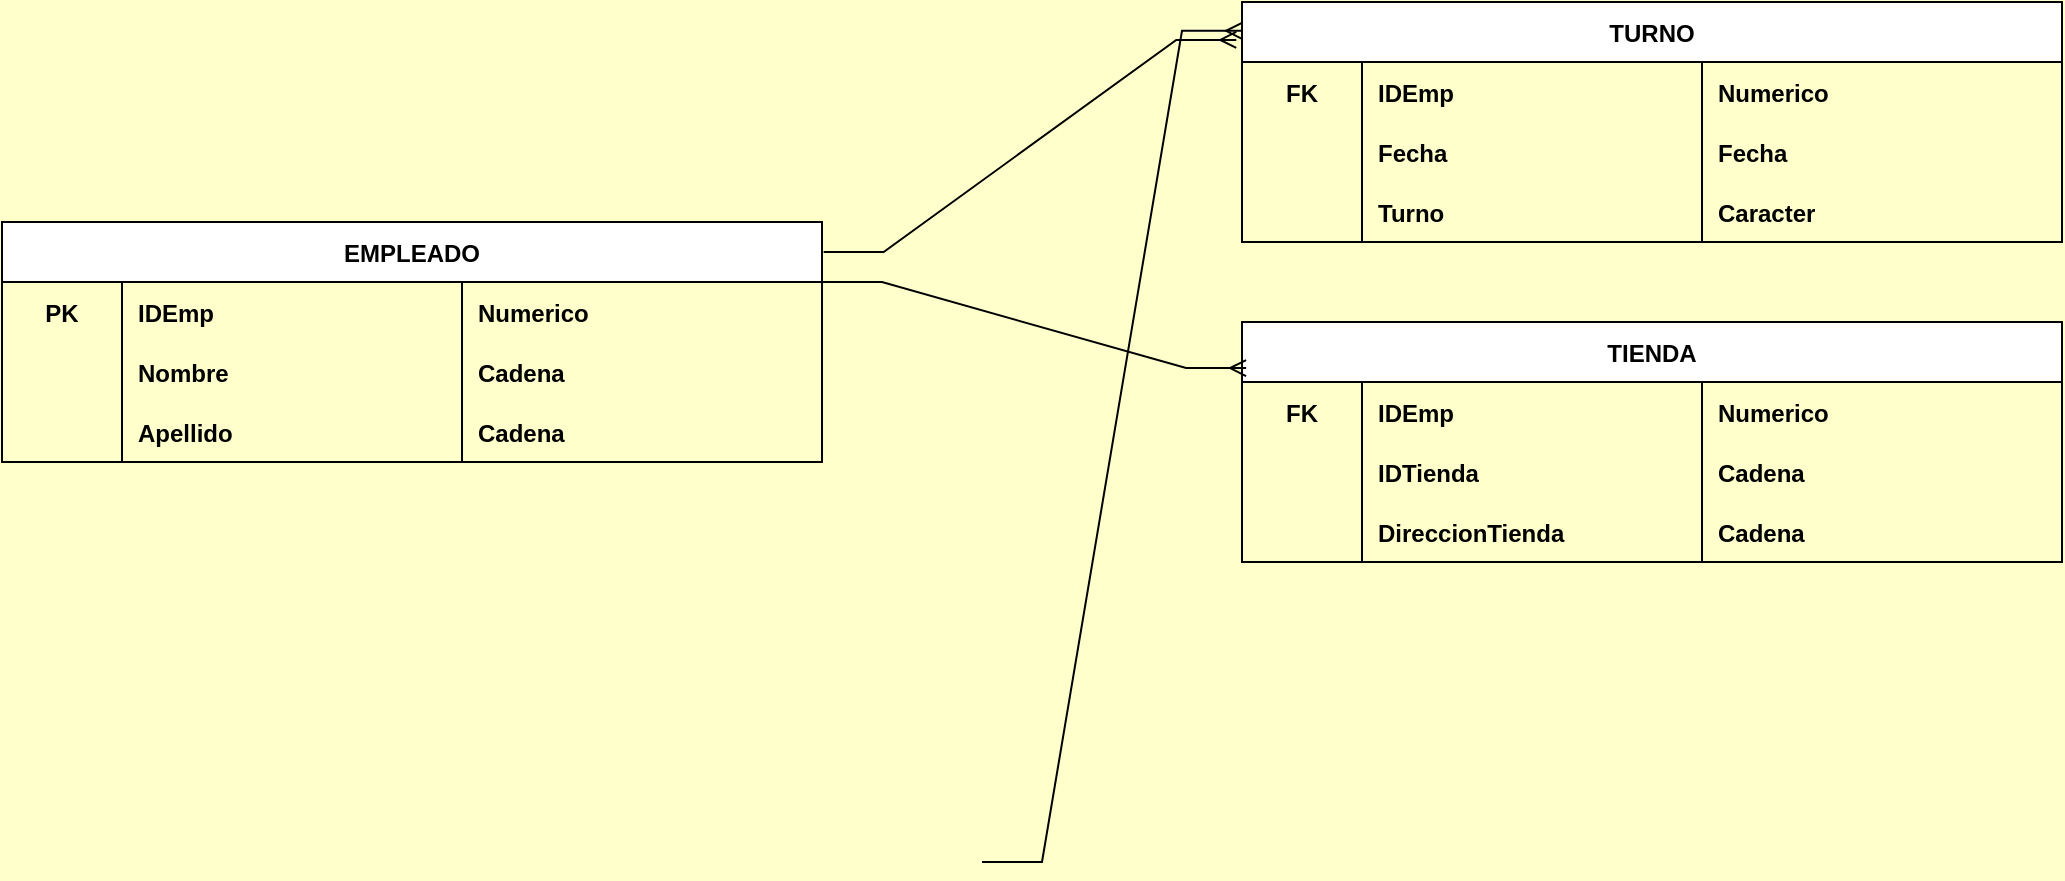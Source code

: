 <mxfile version="17.2.4" type="device"><diagram id="jKdWsyDY0a56_EqpBp-Y" name="Página-1"><mxGraphModel dx="1342" dy="695" grid="1" gridSize="10" guides="1" tooltips="1" connect="1" arrows="1" fold="1" page="1" pageScale="1" pageWidth="1200" pageHeight="1600" background="#FFFFCC" math="0" shadow="0"><root><mxCell id="0"/><mxCell id="1" parent="0"/><mxCell id="7ogoW4griEioWXmn6YCq-63" value="EMPLEADO" style="shape=table;startSize=30;container=1;collapsible=1;childLayout=tableLayout;fixedRows=1;rowLines=0;fontStyle=1;align=center;resizeLast=1;" parent="1" vertex="1"><mxGeometry x="60" y="190" width="410" height="120" as="geometry"/></mxCell><mxCell id="7ogoW4griEioWXmn6YCq-64" value="" style="shape=tableRow;horizontal=0;startSize=0;swimlaneHead=0;swimlaneBody=0;fillColor=none;collapsible=0;dropTarget=0;points=[[0,0.5],[1,0.5]];portConstraint=eastwest;top=0;left=0;right=0;bottom=0;" parent="7ogoW4griEioWXmn6YCq-63" vertex="1"><mxGeometry y="30" width="410" height="30" as="geometry"/></mxCell><mxCell id="7ogoW4griEioWXmn6YCq-65" value="PK" style="shape=partialRectangle;connectable=0;fillColor=none;top=0;left=0;bottom=0;right=0;fontStyle=1;overflow=hidden;" parent="7ogoW4griEioWXmn6YCq-64" vertex="1"><mxGeometry width="60" height="30" as="geometry"><mxRectangle width="60" height="30" as="alternateBounds"/></mxGeometry></mxCell><mxCell id="7ogoW4griEioWXmn6YCq-66" value="IDEmp" style="shape=partialRectangle;connectable=0;fillColor=none;top=0;left=0;bottom=0;right=0;align=left;spacingLeft=6;fontStyle=1;overflow=hidden;strokeColor=none;" parent="7ogoW4griEioWXmn6YCq-64" vertex="1"><mxGeometry x="60" width="170" height="30" as="geometry"><mxRectangle width="170" height="30" as="alternateBounds"/></mxGeometry></mxCell><mxCell id="7ogoW4griEioWXmn6YCq-76" value="Numerico" style="shape=partialRectangle;connectable=0;fillColor=none;top=0;left=0;bottom=0;right=0;align=left;spacingLeft=6;fontStyle=1;overflow=hidden;" parent="7ogoW4griEioWXmn6YCq-64" vertex="1"><mxGeometry x="230" width="180" height="30" as="geometry"><mxRectangle width="180" height="30" as="alternateBounds"/></mxGeometry></mxCell><mxCell id="7ogoW4griEioWXmn6YCq-77" style="shape=tableRow;horizontal=0;startSize=0;swimlaneHead=0;swimlaneBody=0;fillColor=none;collapsible=0;dropTarget=0;points=[[0,0.5],[1,0.5]];portConstraint=eastwest;top=0;left=0;right=0;bottom=0;" parent="7ogoW4griEioWXmn6YCq-63" vertex="1"><mxGeometry y="60" width="410" height="30" as="geometry"/></mxCell><mxCell id="7ogoW4griEioWXmn6YCq-78" style="shape=partialRectangle;connectable=0;fillColor=none;top=0;left=0;bottom=0;right=0;fontStyle=1;overflow=hidden;" parent="7ogoW4griEioWXmn6YCq-77" vertex="1"><mxGeometry width="60" height="30" as="geometry"><mxRectangle width="60" height="30" as="alternateBounds"/></mxGeometry></mxCell><mxCell id="7ogoW4griEioWXmn6YCq-79" value="Nombre" style="shape=partialRectangle;connectable=0;fillColor=none;top=0;left=0;bottom=0;right=0;align=left;spacingLeft=6;fontStyle=1;overflow=hidden;" parent="7ogoW4griEioWXmn6YCq-77" vertex="1"><mxGeometry x="60" width="170" height="30" as="geometry"><mxRectangle width="170" height="30" as="alternateBounds"/></mxGeometry></mxCell><mxCell id="7ogoW4griEioWXmn6YCq-80" value="Cadena" style="shape=partialRectangle;connectable=0;fillColor=none;top=0;left=0;bottom=0;right=0;align=left;spacingLeft=6;fontStyle=1;overflow=hidden;" parent="7ogoW4griEioWXmn6YCq-77" vertex="1"><mxGeometry x="230" width="180" height="30" as="geometry"><mxRectangle width="180" height="30" as="alternateBounds"/></mxGeometry></mxCell><mxCell id="DIZLPH8J7M5bQmwrWY1D-34" style="shape=tableRow;horizontal=0;startSize=0;swimlaneHead=0;swimlaneBody=0;fillColor=none;collapsible=0;dropTarget=0;points=[[0,0.5],[1,0.5]];portConstraint=eastwest;top=0;left=0;right=0;bottom=0;" vertex="1" parent="7ogoW4griEioWXmn6YCq-63"><mxGeometry y="90" width="410" height="30" as="geometry"/></mxCell><mxCell id="DIZLPH8J7M5bQmwrWY1D-35" style="shape=partialRectangle;connectable=0;fillColor=none;top=0;left=0;bottom=0;right=0;fontStyle=1;overflow=hidden;" vertex="1" parent="DIZLPH8J7M5bQmwrWY1D-34"><mxGeometry width="60" height="30" as="geometry"><mxRectangle width="60" height="30" as="alternateBounds"/></mxGeometry></mxCell><mxCell id="DIZLPH8J7M5bQmwrWY1D-36" value="Apellido" style="shape=partialRectangle;connectable=0;fillColor=none;top=0;left=0;bottom=0;right=0;align=left;spacingLeft=6;fontStyle=1;overflow=hidden;" vertex="1" parent="DIZLPH8J7M5bQmwrWY1D-34"><mxGeometry x="60" width="170" height="30" as="geometry"><mxRectangle width="170" height="30" as="alternateBounds"/></mxGeometry></mxCell><mxCell id="DIZLPH8J7M5bQmwrWY1D-37" value="Cadena" style="shape=partialRectangle;connectable=0;fillColor=none;top=0;left=0;bottom=0;right=0;align=left;spacingLeft=6;fontStyle=1;overflow=hidden;" vertex="1" parent="DIZLPH8J7M5bQmwrWY1D-34"><mxGeometry x="230" width="180" height="30" as="geometry"><mxRectangle width="180" height="30" as="alternateBounds"/></mxGeometry></mxCell><mxCell id="6xfqXx4kbU0Y_EfPTJHc-1" value="TURNO" style="shape=table;startSize=30;container=1;collapsible=1;childLayout=tableLayout;fixedRows=1;rowLines=0;fontStyle=1;align=center;resizeLast=1;" parent="1" vertex="1"><mxGeometry x="680" y="80" width="410" height="120" as="geometry"/></mxCell><mxCell id="6xfqXx4kbU0Y_EfPTJHc-2" value="" style="shape=tableRow;horizontal=0;startSize=0;swimlaneHead=0;swimlaneBody=0;fillColor=none;collapsible=0;dropTarget=0;points=[[0,0.5],[1,0.5]];portConstraint=eastwest;top=0;left=0;right=0;bottom=0;" parent="6xfqXx4kbU0Y_EfPTJHc-1" vertex="1"><mxGeometry y="30" width="410" height="30" as="geometry"/></mxCell><mxCell id="6xfqXx4kbU0Y_EfPTJHc-3" value="FK" style="shape=partialRectangle;connectable=0;fillColor=none;top=0;left=0;bottom=0;right=0;fontStyle=1;overflow=hidden;" parent="6xfqXx4kbU0Y_EfPTJHc-2" vertex="1"><mxGeometry width="60" height="30" as="geometry"><mxRectangle width="60" height="30" as="alternateBounds"/></mxGeometry></mxCell><mxCell id="6xfqXx4kbU0Y_EfPTJHc-4" value="IDEmp" style="shape=partialRectangle;connectable=0;fillColor=none;top=0;left=0;bottom=0;right=0;align=left;spacingLeft=6;fontStyle=1;overflow=hidden;strokeColor=none;" parent="6xfqXx4kbU0Y_EfPTJHc-2" vertex="1"><mxGeometry x="60" width="170" height="30" as="geometry"><mxRectangle width="170" height="30" as="alternateBounds"/></mxGeometry></mxCell><mxCell id="6xfqXx4kbU0Y_EfPTJHc-5" value="Numerico" style="shape=partialRectangle;connectable=0;fillColor=none;top=0;left=0;bottom=0;right=0;align=left;spacingLeft=6;fontStyle=1;overflow=hidden;" parent="6xfqXx4kbU0Y_EfPTJHc-2" vertex="1"><mxGeometry x="230" width="180" height="30" as="geometry"><mxRectangle width="180" height="30" as="alternateBounds"/></mxGeometry></mxCell><mxCell id="6xfqXx4kbU0Y_EfPTJHc-6" style="shape=tableRow;horizontal=0;startSize=0;swimlaneHead=0;swimlaneBody=0;fillColor=none;collapsible=0;dropTarget=0;points=[[0,0.5],[1,0.5]];portConstraint=eastwest;top=0;left=0;right=0;bottom=0;" parent="6xfqXx4kbU0Y_EfPTJHc-1" vertex="1"><mxGeometry y="60" width="410" height="30" as="geometry"/></mxCell><mxCell id="6xfqXx4kbU0Y_EfPTJHc-7" style="shape=partialRectangle;connectable=0;fillColor=none;top=0;left=0;bottom=0;right=0;fontStyle=1;overflow=hidden;" parent="6xfqXx4kbU0Y_EfPTJHc-6" vertex="1"><mxGeometry width="60" height="30" as="geometry"><mxRectangle width="60" height="30" as="alternateBounds"/></mxGeometry></mxCell><mxCell id="6xfqXx4kbU0Y_EfPTJHc-8" value="Fecha" style="shape=partialRectangle;connectable=0;fillColor=none;top=0;left=0;bottom=0;right=0;align=left;spacingLeft=6;fontStyle=1;overflow=hidden;" parent="6xfqXx4kbU0Y_EfPTJHc-6" vertex="1"><mxGeometry x="60" width="170" height="30" as="geometry"><mxRectangle width="170" height="30" as="alternateBounds"/></mxGeometry></mxCell><mxCell id="6xfqXx4kbU0Y_EfPTJHc-9" value="Fecha" style="shape=partialRectangle;connectable=0;fillColor=none;top=0;left=0;bottom=0;right=0;align=left;spacingLeft=6;fontStyle=1;overflow=hidden;" parent="6xfqXx4kbU0Y_EfPTJHc-6" vertex="1"><mxGeometry x="230" width="180" height="30" as="geometry"><mxRectangle width="180" height="30" as="alternateBounds"/></mxGeometry></mxCell><mxCell id="6xfqXx4kbU0Y_EfPTJHc-10" style="shape=tableRow;horizontal=0;startSize=0;swimlaneHead=0;swimlaneBody=0;fillColor=none;collapsible=0;dropTarget=0;points=[[0,0.5],[1,0.5]];portConstraint=eastwest;top=0;left=0;right=0;bottom=0;" parent="6xfqXx4kbU0Y_EfPTJHc-1" vertex="1"><mxGeometry y="90" width="410" height="30" as="geometry"/></mxCell><mxCell id="6xfqXx4kbU0Y_EfPTJHc-11" style="shape=partialRectangle;connectable=0;fillColor=none;top=0;left=0;bottom=0;right=0;fontStyle=1;overflow=hidden;" parent="6xfqXx4kbU0Y_EfPTJHc-10" vertex="1"><mxGeometry width="60" height="30" as="geometry"><mxRectangle width="60" height="30" as="alternateBounds"/></mxGeometry></mxCell><mxCell id="6xfqXx4kbU0Y_EfPTJHc-12" value="Turno" style="shape=partialRectangle;connectable=0;fillColor=none;top=0;left=0;bottom=0;right=0;align=left;spacingLeft=6;fontStyle=1;overflow=hidden;strokeColor=none;" parent="6xfqXx4kbU0Y_EfPTJHc-10" vertex="1"><mxGeometry x="60" width="170" height="30" as="geometry"><mxRectangle width="170" height="30" as="alternateBounds"/></mxGeometry></mxCell><mxCell id="6xfqXx4kbU0Y_EfPTJHc-13" value="Caracter" style="shape=partialRectangle;connectable=0;fillColor=none;top=0;left=0;bottom=0;right=0;align=left;spacingLeft=6;fontStyle=1;overflow=hidden;" parent="6xfqXx4kbU0Y_EfPTJHc-10" vertex="1"><mxGeometry x="230" width="180" height="30" as="geometry"><mxRectangle width="180" height="30" as="alternateBounds"/></mxGeometry></mxCell><mxCell id="DIZLPH8J7M5bQmwrWY1D-5" value="" style="edgeStyle=entityRelationEdgeStyle;fontSize=12;html=1;endArrow=ERmany;rounded=0;exitX=0.995;exitY=-0.1;exitDx=0;exitDy=0;exitPerimeter=0;entryX=0;entryY=0.12;entryDx=0;entryDy=0;entryPerimeter=0;" edge="1" parent="1" source="7ogoW4griEioWXmn6YCq-238" target="6xfqXx4kbU0Y_EfPTJHc-1"><mxGeometry width="100" height="100" relative="1" as="geometry"><mxPoint x="550" y="510" as="sourcePoint"/><mxPoint x="110" y="590" as="targetPoint"/></mxGeometry></mxCell><mxCell id="DIZLPH8J7M5bQmwrWY1D-27" value="" style="edgeStyle=entityRelationEdgeStyle;fontSize=12;html=1;endArrow=ERmany;rounded=0;entryX=-0.007;entryY=0.158;entryDx=0;entryDy=0;entryPerimeter=0;exitX=1.002;exitY=0.125;exitDx=0;exitDy=0;exitPerimeter=0;" edge="1" parent="1" source="7ogoW4griEioWXmn6YCq-63" target="6xfqXx4kbU0Y_EfPTJHc-1"><mxGeometry width="100" height="100" relative="1" as="geometry"><mxPoint x="540" y="100" as="sourcePoint"/><mxPoint x="630" y="90" as="targetPoint"/></mxGeometry></mxCell><mxCell id="DIZLPH8J7M5bQmwrWY1D-38" value="TIENDA" style="shape=table;startSize=30;container=1;collapsible=1;childLayout=tableLayout;fixedRows=1;rowLines=0;fontStyle=1;align=center;resizeLast=1;" vertex="1" parent="1"><mxGeometry x="680" y="240" width="410" height="120" as="geometry"/></mxCell><mxCell id="DIZLPH8J7M5bQmwrWY1D-39" value="" style="shape=tableRow;horizontal=0;startSize=0;swimlaneHead=0;swimlaneBody=0;fillColor=none;collapsible=0;dropTarget=0;points=[[0,0.5],[1,0.5]];portConstraint=eastwest;top=0;left=0;right=0;bottom=0;" vertex="1" parent="DIZLPH8J7M5bQmwrWY1D-38"><mxGeometry y="30" width="410" height="30" as="geometry"/></mxCell><mxCell id="DIZLPH8J7M5bQmwrWY1D-40" value="FK" style="shape=partialRectangle;connectable=0;fillColor=none;top=0;left=0;bottom=0;right=0;fontStyle=1;overflow=hidden;" vertex="1" parent="DIZLPH8J7M5bQmwrWY1D-39"><mxGeometry width="60" height="30" as="geometry"><mxRectangle width="60" height="30" as="alternateBounds"/></mxGeometry></mxCell><mxCell id="DIZLPH8J7M5bQmwrWY1D-41" value="IDEmp" style="shape=partialRectangle;connectable=0;fillColor=none;top=0;left=0;bottom=0;right=0;align=left;spacingLeft=6;fontStyle=1;overflow=hidden;strokeColor=none;" vertex="1" parent="DIZLPH8J7M5bQmwrWY1D-39"><mxGeometry x="60" width="170" height="30" as="geometry"><mxRectangle width="170" height="30" as="alternateBounds"/></mxGeometry></mxCell><mxCell id="DIZLPH8J7M5bQmwrWY1D-42" value="Numerico" style="shape=partialRectangle;connectable=0;fillColor=none;top=0;left=0;bottom=0;right=0;align=left;spacingLeft=6;fontStyle=1;overflow=hidden;" vertex="1" parent="DIZLPH8J7M5bQmwrWY1D-39"><mxGeometry x="230" width="180" height="30" as="geometry"><mxRectangle width="180" height="30" as="alternateBounds"/></mxGeometry></mxCell><mxCell id="DIZLPH8J7M5bQmwrWY1D-43" style="shape=tableRow;horizontal=0;startSize=0;swimlaneHead=0;swimlaneBody=0;fillColor=none;collapsible=0;dropTarget=0;points=[[0,0.5],[1,0.5]];portConstraint=eastwest;top=0;left=0;right=0;bottom=0;" vertex="1" parent="DIZLPH8J7M5bQmwrWY1D-38"><mxGeometry y="60" width="410" height="30" as="geometry"/></mxCell><mxCell id="DIZLPH8J7M5bQmwrWY1D-44" style="shape=partialRectangle;connectable=0;fillColor=none;top=0;left=0;bottom=0;right=0;fontStyle=1;overflow=hidden;" vertex="1" parent="DIZLPH8J7M5bQmwrWY1D-43"><mxGeometry width="60" height="30" as="geometry"><mxRectangle width="60" height="30" as="alternateBounds"/></mxGeometry></mxCell><mxCell id="DIZLPH8J7M5bQmwrWY1D-45" value="IDTienda" style="shape=partialRectangle;connectable=0;fillColor=none;top=0;left=0;bottom=0;right=0;align=left;spacingLeft=6;fontStyle=1;overflow=hidden;" vertex="1" parent="DIZLPH8J7M5bQmwrWY1D-43"><mxGeometry x="60" width="170" height="30" as="geometry"><mxRectangle width="170" height="30" as="alternateBounds"/></mxGeometry></mxCell><mxCell id="DIZLPH8J7M5bQmwrWY1D-46" value="Cadena" style="shape=partialRectangle;connectable=0;fillColor=none;top=0;left=0;bottom=0;right=0;align=left;spacingLeft=6;fontStyle=1;overflow=hidden;" vertex="1" parent="DIZLPH8J7M5bQmwrWY1D-43"><mxGeometry x="230" width="180" height="30" as="geometry"><mxRectangle width="180" height="30" as="alternateBounds"/></mxGeometry></mxCell><mxCell id="DIZLPH8J7M5bQmwrWY1D-47" style="shape=tableRow;horizontal=0;startSize=0;swimlaneHead=0;swimlaneBody=0;fillColor=none;collapsible=0;dropTarget=0;points=[[0,0.5],[1,0.5]];portConstraint=eastwest;top=0;left=0;right=0;bottom=0;" vertex="1" parent="DIZLPH8J7M5bQmwrWY1D-38"><mxGeometry y="90" width="410" height="30" as="geometry"/></mxCell><mxCell id="DIZLPH8J7M5bQmwrWY1D-48" style="shape=partialRectangle;connectable=0;fillColor=none;top=0;left=0;bottom=0;right=0;fontStyle=1;overflow=hidden;" vertex="1" parent="DIZLPH8J7M5bQmwrWY1D-47"><mxGeometry width="60" height="30" as="geometry"><mxRectangle width="60" height="30" as="alternateBounds"/></mxGeometry></mxCell><mxCell id="DIZLPH8J7M5bQmwrWY1D-49" value="DireccionTienda" style="shape=partialRectangle;connectable=0;fillColor=none;top=0;left=0;bottom=0;right=0;align=left;spacingLeft=6;fontStyle=1;overflow=hidden;strokeColor=none;" vertex="1" parent="DIZLPH8J7M5bQmwrWY1D-47"><mxGeometry x="60" width="170" height="30" as="geometry"><mxRectangle width="170" height="30" as="alternateBounds"/></mxGeometry></mxCell><mxCell id="DIZLPH8J7M5bQmwrWY1D-50" value="Cadena" style="shape=partialRectangle;connectable=0;fillColor=none;top=0;left=0;bottom=0;right=0;align=left;spacingLeft=6;fontStyle=1;overflow=hidden;" vertex="1" parent="DIZLPH8J7M5bQmwrWY1D-47"><mxGeometry x="230" width="180" height="30" as="geometry"><mxRectangle width="180" height="30" as="alternateBounds"/></mxGeometry></mxCell><mxCell id="DIZLPH8J7M5bQmwrWY1D-51" value="" style="edgeStyle=entityRelationEdgeStyle;fontSize=12;html=1;endArrow=ERmany;rounded=0;entryX=0.005;entryY=0.192;entryDx=0;entryDy=0;entryPerimeter=0;exitX=1;exitY=0.25;exitDx=0;exitDy=0;" edge="1" parent="1" source="7ogoW4griEioWXmn6YCq-63" target="DIZLPH8J7M5bQmwrWY1D-38"><mxGeometry width="100" height="100" relative="1" as="geometry"><mxPoint x="420" y="294.96" as="sourcePoint"/><mxPoint x="610" y="270" as="targetPoint"/></mxGeometry></mxCell></root></mxGraphModel></diagram></mxfile>